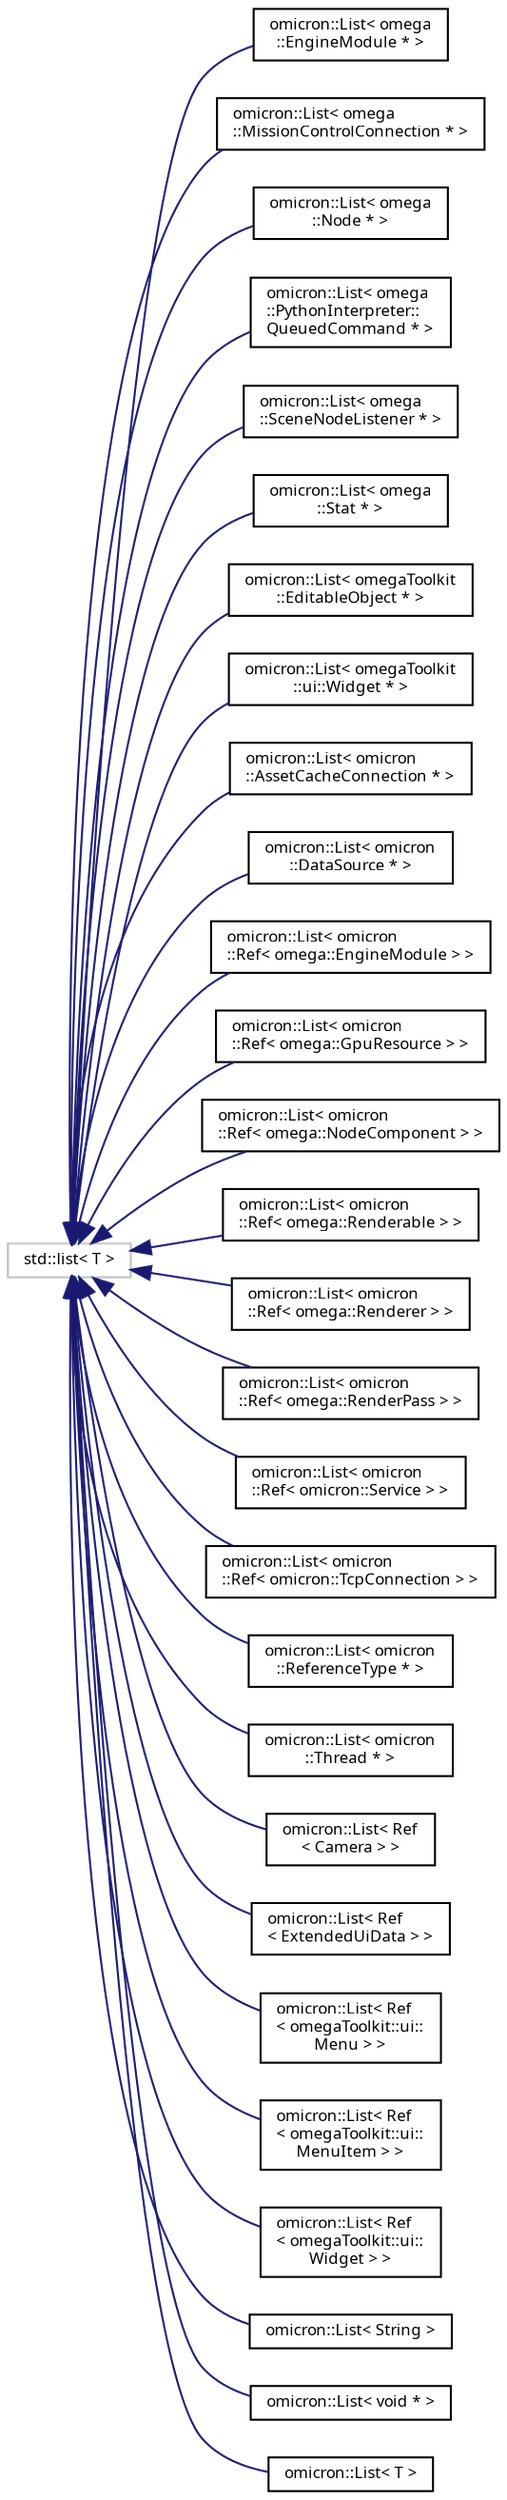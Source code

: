 digraph "Graphical Class Hierarchy"
{
  bgcolor="transparent";
  edge [fontname="FreeSans.ttf",fontsize="8",labelfontname="FreeSans.ttf",labelfontsize="8"];
  node [fontname="FreeSans.ttf",fontsize="8",shape=record];
  rankdir="LR";
  Node1 [label="std::list\< T \>",height=0.2,width=0.4,color="grey75",tooltip="STL class. "];
  Node1 -> Node2 [dir="back",color="midnightblue",fontsize="8",style="solid",fontname="FreeSans.ttf"];
  Node2 [label="omicron::List\< omega\l::EngineModule * \>",height=0.2,width=0.4,color="black",URL="$classomicron_1_1_list.html"];
  Node1 -> Node3 [dir="back",color="midnightblue",fontsize="8",style="solid",fontname="FreeSans.ttf"];
  Node3 [label="omicron::List\< omega\l::MissionControlConnection * \>",height=0.2,width=0.4,color="black",URL="$classomicron_1_1_list.html"];
  Node1 -> Node4 [dir="back",color="midnightblue",fontsize="8",style="solid",fontname="FreeSans.ttf"];
  Node4 [label="omicron::List\< omega\l::Node * \>",height=0.2,width=0.4,color="black",URL="$classomicron_1_1_list.html"];
  Node1 -> Node5 [dir="back",color="midnightblue",fontsize="8",style="solid",fontname="FreeSans.ttf"];
  Node5 [label="omicron::List\< omega\l::PythonInterpreter::\lQueuedCommand * \>",height=0.2,width=0.4,color="black",URL="$classomicron_1_1_list.html"];
  Node1 -> Node6 [dir="back",color="midnightblue",fontsize="8",style="solid",fontname="FreeSans.ttf"];
  Node6 [label="omicron::List\< omega\l::SceneNodeListener * \>",height=0.2,width=0.4,color="black",URL="$classomicron_1_1_list.html"];
  Node1 -> Node7 [dir="back",color="midnightblue",fontsize="8",style="solid",fontname="FreeSans.ttf"];
  Node7 [label="omicron::List\< omega\l::Stat * \>",height=0.2,width=0.4,color="black",URL="$classomicron_1_1_list.html"];
  Node1 -> Node8 [dir="back",color="midnightblue",fontsize="8",style="solid",fontname="FreeSans.ttf"];
  Node8 [label="omicron::List\< omegaToolkit\l::EditableObject * \>",height=0.2,width=0.4,color="black",URL="$classomicron_1_1_list.html"];
  Node1 -> Node9 [dir="back",color="midnightblue",fontsize="8",style="solid",fontname="FreeSans.ttf"];
  Node9 [label="omicron::List\< omegaToolkit\l::ui::Widget * \>",height=0.2,width=0.4,color="black",URL="$classomicron_1_1_list.html"];
  Node1 -> Node10 [dir="back",color="midnightblue",fontsize="8",style="solid",fontname="FreeSans.ttf"];
  Node10 [label="omicron::List\< omicron\l::AssetCacheConnection * \>",height=0.2,width=0.4,color="black",URL="$classomicron_1_1_list.html"];
  Node1 -> Node11 [dir="back",color="midnightblue",fontsize="8",style="solid",fontname="FreeSans.ttf"];
  Node11 [label="omicron::List\< omicron\l::DataSource * \>",height=0.2,width=0.4,color="black",URL="$classomicron_1_1_list.html"];
  Node1 -> Node12 [dir="back",color="midnightblue",fontsize="8",style="solid",fontname="FreeSans.ttf"];
  Node12 [label="omicron::List\< omicron\l::Ref\< omega::EngineModule \> \>",height=0.2,width=0.4,color="black",URL="$classomicron_1_1_list.html"];
  Node1 -> Node13 [dir="back",color="midnightblue",fontsize="8",style="solid",fontname="FreeSans.ttf"];
  Node13 [label="omicron::List\< omicron\l::Ref\< omega::GpuResource \> \>",height=0.2,width=0.4,color="black",URL="$classomicron_1_1_list.html"];
  Node1 -> Node14 [dir="back",color="midnightblue",fontsize="8",style="solid",fontname="FreeSans.ttf"];
  Node14 [label="omicron::List\< omicron\l::Ref\< omega::NodeComponent \> \>",height=0.2,width=0.4,color="black",URL="$classomicron_1_1_list.html"];
  Node1 -> Node15 [dir="back",color="midnightblue",fontsize="8",style="solid",fontname="FreeSans.ttf"];
  Node15 [label="omicron::List\< omicron\l::Ref\< omega::Renderable \> \>",height=0.2,width=0.4,color="black",URL="$classomicron_1_1_list.html"];
  Node1 -> Node16 [dir="back",color="midnightblue",fontsize="8",style="solid",fontname="FreeSans.ttf"];
  Node16 [label="omicron::List\< omicron\l::Ref\< omega::Renderer \> \>",height=0.2,width=0.4,color="black",URL="$classomicron_1_1_list.html"];
  Node1 -> Node17 [dir="back",color="midnightblue",fontsize="8",style="solid",fontname="FreeSans.ttf"];
  Node17 [label="omicron::List\< omicron\l::Ref\< omega::RenderPass \> \>",height=0.2,width=0.4,color="black",URL="$classomicron_1_1_list.html"];
  Node1 -> Node18 [dir="back",color="midnightblue",fontsize="8",style="solid",fontname="FreeSans.ttf"];
  Node18 [label="omicron::List\< omicron\l::Ref\< omicron::Service \> \>",height=0.2,width=0.4,color="black",URL="$classomicron_1_1_list.html"];
  Node1 -> Node19 [dir="back",color="midnightblue",fontsize="8",style="solid",fontname="FreeSans.ttf"];
  Node19 [label="omicron::List\< omicron\l::Ref\< omicron::TcpConnection \> \>",height=0.2,width=0.4,color="black",URL="$classomicron_1_1_list.html"];
  Node1 -> Node20 [dir="back",color="midnightblue",fontsize="8",style="solid",fontname="FreeSans.ttf"];
  Node20 [label="omicron::List\< omicron\l::ReferenceType * \>",height=0.2,width=0.4,color="black",URL="$classomicron_1_1_list.html"];
  Node1 -> Node21 [dir="back",color="midnightblue",fontsize="8",style="solid",fontname="FreeSans.ttf"];
  Node21 [label="omicron::List\< omicron\l::Thread * \>",height=0.2,width=0.4,color="black",URL="$classomicron_1_1_list.html"];
  Node1 -> Node22 [dir="back",color="midnightblue",fontsize="8",style="solid",fontname="FreeSans.ttf"];
  Node22 [label="omicron::List\< Ref\l\< Camera \> \>",height=0.2,width=0.4,color="black",URL="$classomicron_1_1_list.html"];
  Node1 -> Node23 [dir="back",color="midnightblue",fontsize="8",style="solid",fontname="FreeSans.ttf"];
  Node23 [label="omicron::List\< Ref\l\< ExtendedUiData \> \>",height=0.2,width=0.4,color="black",URL="$classomicron_1_1_list.html"];
  Node1 -> Node24 [dir="back",color="midnightblue",fontsize="8",style="solid",fontname="FreeSans.ttf"];
  Node24 [label="omicron::List\< Ref\l\< omegaToolkit::ui::\lMenu \> \>",height=0.2,width=0.4,color="black",URL="$classomicron_1_1_list.html"];
  Node1 -> Node25 [dir="back",color="midnightblue",fontsize="8",style="solid",fontname="FreeSans.ttf"];
  Node25 [label="omicron::List\< Ref\l\< omegaToolkit::ui::\lMenuItem \> \>",height=0.2,width=0.4,color="black",URL="$classomicron_1_1_list.html"];
  Node1 -> Node26 [dir="back",color="midnightblue",fontsize="8",style="solid",fontname="FreeSans.ttf"];
  Node26 [label="omicron::List\< Ref\l\< omegaToolkit::ui::\lWidget \> \>",height=0.2,width=0.4,color="black",URL="$classomicron_1_1_list.html"];
  Node1 -> Node27 [dir="back",color="midnightblue",fontsize="8",style="solid",fontname="FreeSans.ttf"];
  Node27 [label="omicron::List\< String \>",height=0.2,width=0.4,color="black",URL="$classomicron_1_1_list.html"];
  Node1 -> Node28 [dir="back",color="midnightblue",fontsize="8",style="solid",fontname="FreeSans.ttf"];
  Node28 [label="omicron::List\< void * \>",height=0.2,width=0.4,color="black",URL="$classomicron_1_1_list.html"];
  Node1 -> Node29 [dir="back",color="midnightblue",fontsize="8",style="solid",fontname="FreeSans.ttf"];
  Node29 [label="omicron::List\< T \>",height=0.2,width=0.4,color="black",URL="$classomicron_1_1_list.html",tooltip="List is usually a lightweight wrapper around a standard library list implementation. "];
}
